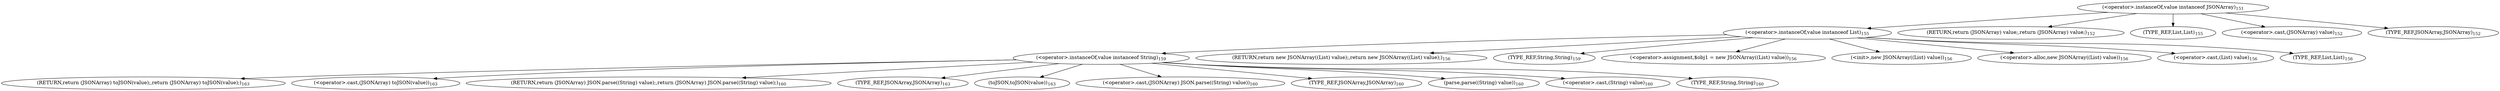 digraph "getJSONArray" {  
"534" [label = <(RETURN,return (JSONArray) toJSON(value);,return (JSONArray) toJSON(value);)<SUB>163</SUB>> ]
"496" [label = <(&lt;operator&gt;.instanceOf,value instanceof JSONArray)<SUB>151</SUB>> ]
"505" [label = <(&lt;operator&gt;.instanceOf,value instanceof List)<SUB>155</SUB>> ]
"522" [label = <(&lt;operator&gt;.instanceOf,value instanceof String)<SUB>159</SUB>> ]
"535" [label = <(&lt;operator&gt;.cast,(JSONArray) toJSON(value))<SUB>163</SUB>> ]
"500" [label = <(RETURN,return (JSONArray) value;,return (JSONArray) value;)<SUB>152</SUB>> ]
"507" [label = <(TYPE_REF,List,List)<SUB>155</SUB>> ]
"509" [label = <(RETURN,return new JSONArray((List) value);,return new JSONArray((List) value);)<SUB>156</SUB>> ]
"524" [label = <(TYPE_REF,String,String)<SUB>159</SUB>> ]
"526" [label = <(RETURN,return (JSONArray) JSON.parse((String) value);,return (JSONArray) JSON.parse((String) value);)<SUB>160</SUB>> ]
"536" [label = <(TYPE_REF,JSONArray,JSONArray)<SUB>163</SUB>> ]
"537" [label = <(toJSON,toJSON(value))<SUB>163</SUB>> ]
"501" [label = <(&lt;operator&gt;.cast,(JSONArray) value)<SUB>152</SUB>> ]
"527" [label = <(&lt;operator&gt;.cast,(JSONArray) JSON.parse((String) value))<SUB>160</SUB>> ]
"502" [label = <(TYPE_REF,JSONArray,JSONArray)<SUB>152</SUB>> ]
"512" [label = <(&lt;operator&gt;.assignment,$obj1 = new JSONArray((List) value))<SUB>156</SUB>> ]
"515" [label = <(&lt;init&gt;,new JSONArray((List) value))<SUB>156</SUB>> ]
"528" [label = <(TYPE_REF,JSONArray,JSONArray)<SUB>160</SUB>> ]
"529" [label = <(parse,parse((String) value))<SUB>160</SUB>> ]
"514" [label = <(&lt;operator&gt;.alloc,new JSONArray((List) value))<SUB>156</SUB>> ]
"517" [label = <(&lt;operator&gt;.cast,(List) value)<SUB>156</SUB>> ]
"531" [label = <(&lt;operator&gt;.cast,(String) value)<SUB>160</SUB>> ]
"518" [label = <(TYPE_REF,List,List)<SUB>156</SUB>> ]
"532" [label = <(TYPE_REF,String,String)<SUB>160</SUB>> ]
  "496" -> "507" 
  "496" -> "502" 
  "496" -> "500" 
  "496" -> "505" 
  "496" -> "501" 
  "505" -> "524" 
  "505" -> "509" 
  "505" -> "517" 
  "505" -> "514" 
  "505" -> "515" 
  "505" -> "522" 
  "505" -> "518" 
  "505" -> "512" 
  "522" -> "526" 
  "522" -> "534" 
  "522" -> "527" 
  "522" -> "528" 
  "522" -> "531" 
  "522" -> "529" 
  "522" -> "536" 
  "522" -> "532" 
  "522" -> "537" 
  "522" -> "535" 
}
